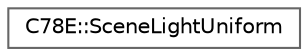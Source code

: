 digraph "Graphical Class Hierarchy"
{
 // LATEX_PDF_SIZE
  bgcolor="transparent";
  edge [fontname=Helvetica,fontsize=10,labelfontname=Helvetica,labelfontsize=10];
  node [fontname=Helvetica,fontsize=10,shape=box,height=0.2,width=0.4];
  rankdir="LR";
  Node0 [id="Node000000",label="C78E::SceneLightUniform",height=0.2,width=0.4,color="grey40", fillcolor="white", style="filled",URL="$dc/db8/struct_c78_e_1_1_scene_light_uniform.html",tooltip=" "];
}
